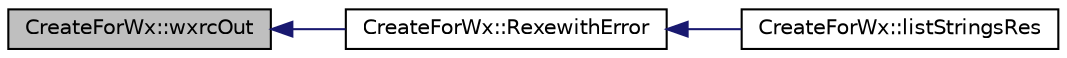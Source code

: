 digraph "CreateForWx::wxrcOut"
{
  edge [fontname="Helvetica",fontsize="10",labelfontname="Helvetica",labelfontsize="10"];
  node [fontname="Helvetica",fontsize="10",shape=record];
  rankdir="LR";
  Node114 [label="CreateForWx::wxrcOut",height=0.2,width=0.4,color="black", fillcolor="grey75", style="filled", fontcolor="black"];
  Node114 -> Node115 [dir="back",color="midnightblue",fontsize="10",style="solid",fontname="Helvetica"];
  Node115 [label="CreateForWx::RexewithError",height=0.2,width=0.4,color="black", fillcolor="white", style="filled",URL="$class_create_for_wx.html#a8a71a31edcb93eda65b284da8f08bcc1",tooltip="Execute &#39;wxrc&#39;. "];
  Node115 -> Node116 [dir="back",color="midnightblue",fontsize="10",style="solid",fontname="Helvetica"];
  Node116 [label="CreateForWx::listStringsRes",height=0.2,width=0.4,color="black", fillcolor="white", style="filled",URL="$class_create_for_wx.html#ac4fe6bc6e861eff23cbcb65f5e3f3b82",tooltip="Extract the label of *.xrc and create a temporary file with string(s) "];
}
